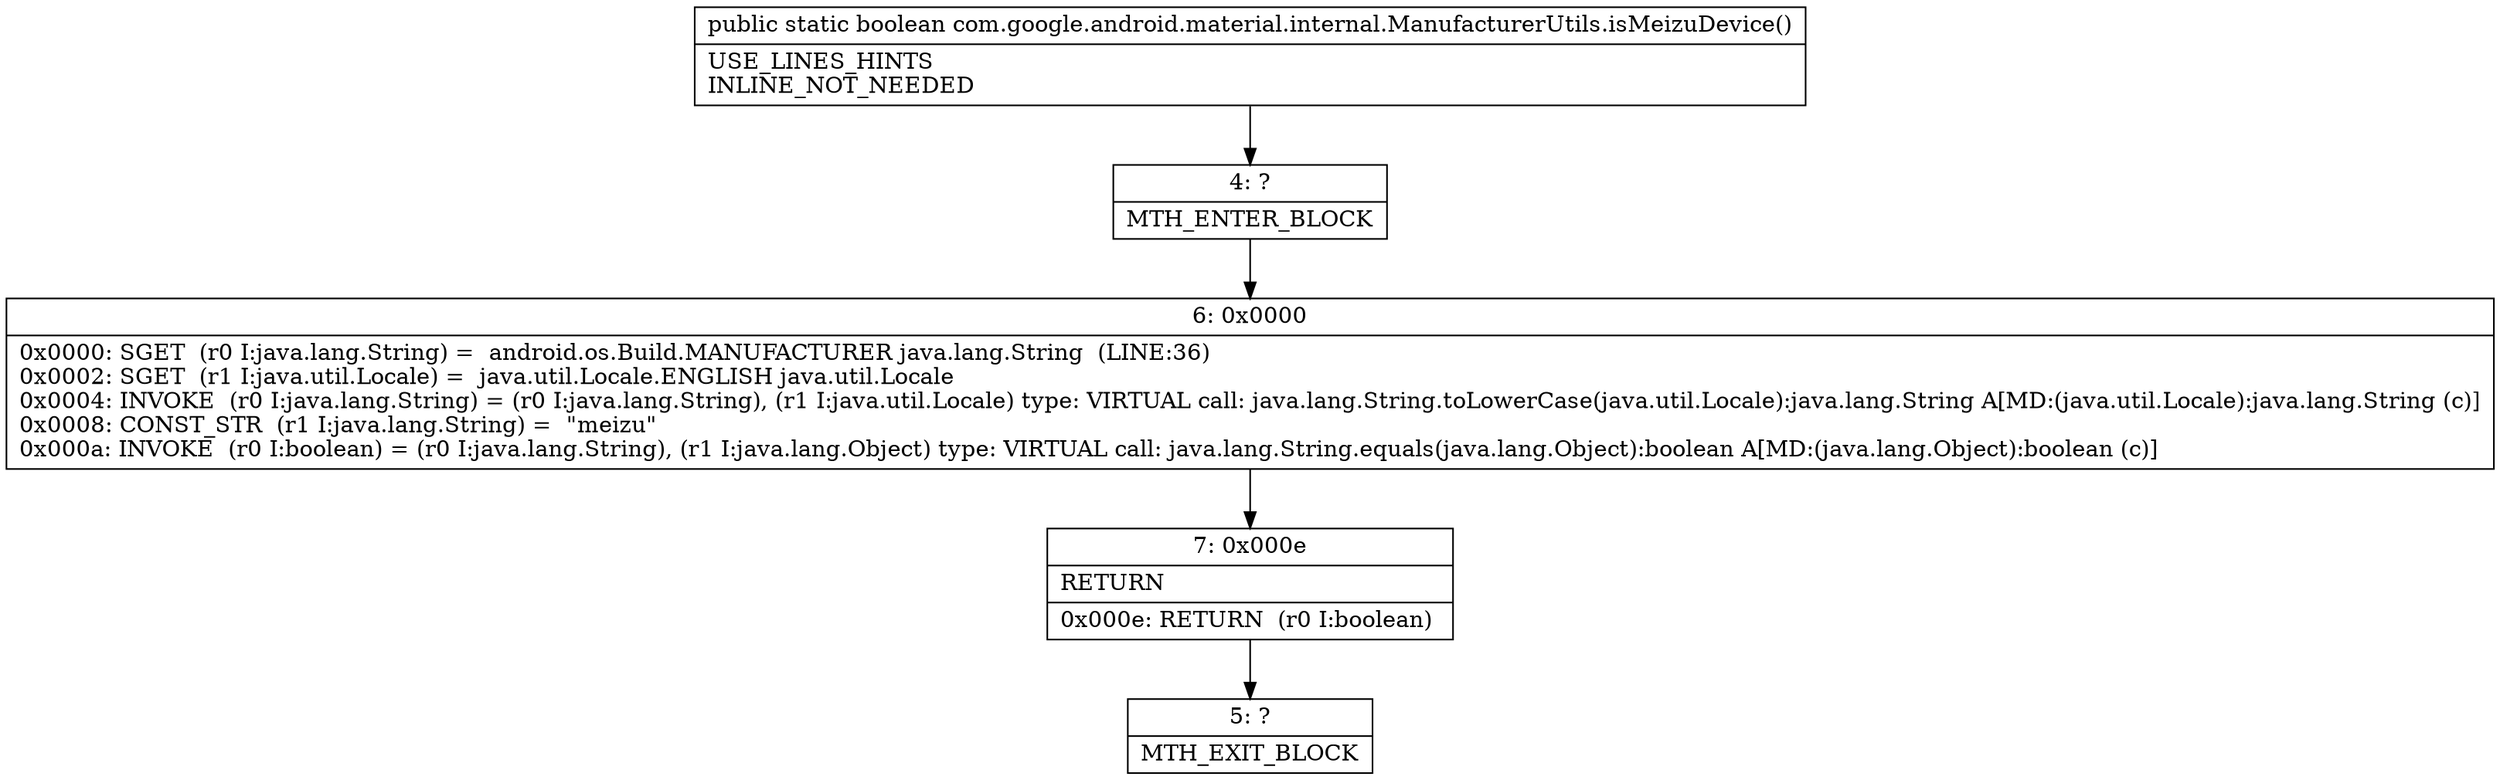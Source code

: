 digraph "CFG forcom.google.android.material.internal.ManufacturerUtils.isMeizuDevice()Z" {
Node_4 [shape=record,label="{4\:\ ?|MTH_ENTER_BLOCK\l}"];
Node_6 [shape=record,label="{6\:\ 0x0000|0x0000: SGET  (r0 I:java.lang.String) =  android.os.Build.MANUFACTURER java.lang.String  (LINE:36)\l0x0002: SGET  (r1 I:java.util.Locale) =  java.util.Locale.ENGLISH java.util.Locale \l0x0004: INVOKE  (r0 I:java.lang.String) = (r0 I:java.lang.String), (r1 I:java.util.Locale) type: VIRTUAL call: java.lang.String.toLowerCase(java.util.Locale):java.lang.String A[MD:(java.util.Locale):java.lang.String (c)]\l0x0008: CONST_STR  (r1 I:java.lang.String) =  \"meizu\" \l0x000a: INVOKE  (r0 I:boolean) = (r0 I:java.lang.String), (r1 I:java.lang.Object) type: VIRTUAL call: java.lang.String.equals(java.lang.Object):boolean A[MD:(java.lang.Object):boolean (c)]\l}"];
Node_7 [shape=record,label="{7\:\ 0x000e|RETURN\l|0x000e: RETURN  (r0 I:boolean) \l}"];
Node_5 [shape=record,label="{5\:\ ?|MTH_EXIT_BLOCK\l}"];
MethodNode[shape=record,label="{public static boolean com.google.android.material.internal.ManufacturerUtils.isMeizuDevice()  | USE_LINES_HINTS\lINLINE_NOT_NEEDED\l}"];
MethodNode -> Node_4;Node_4 -> Node_6;
Node_6 -> Node_7;
Node_7 -> Node_5;
}

